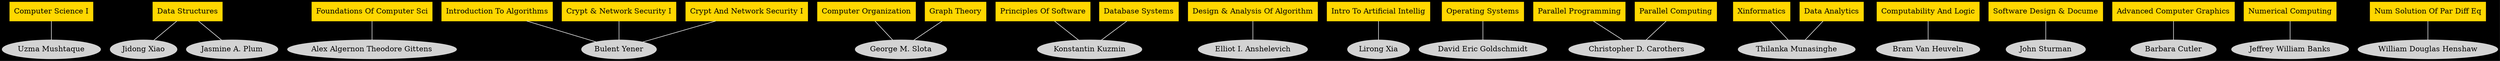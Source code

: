 graph {
	graph [bgcolor=black scale=0.5]
	"Computer Science I" [color=gold shape=box style=filled]
	"Uzma Mushtaque" [color=lightgrey shape=ellipse style=filled]
	"Data Structures" [color=gold shape=box style=filled]
	"Jidong Xiao" [color=lightgrey shape=ellipse style=filled]
	"Jasmine A. Plum" [color=lightgrey shape=ellipse style=filled]
	"Foundations Of Computer Sci" [color=gold shape=box style=filled]
	"Alex Algernon Theodore Gittens" [color=lightgrey shape=ellipse style=filled]
	"Introduction To Algorithms" [color=gold shape=box style=filled]
	"Bulent Yener" [color=lightgrey shape=ellipse style=filled]
	"Computer Organization" [color=gold shape=box style=filled]
	"George M. Slota" [color=lightgrey shape=ellipse style=filled]
	"Principles Of Software" [color=gold shape=box style=filled]
	"Konstantin Kuzmin" [color=lightgrey shape=ellipse style=filled]
	"Design & Analysis Of Algorithm" [color=gold shape=box style=filled]
	"Elliot I. Anshelevich" [color=lightgrey shape=ellipse style=filled]
	"Intro To Artificial Intellig" [color=gold shape=box style=filled]
	"Lirong Xia" [color=lightgrey shape=ellipse style=filled]
	"Operating Systems" [color=gold shape=box style=filled]
	"David Eric Goldschmidt" [color=lightgrey shape=ellipse style=filled]
	"Crypt & Network Security I" [color=gold shape=box style=filled]
	"Bulent Yener" [color=lightgrey shape=ellipse style=filled]
	"Graph Theory" [color=gold shape=box style=filled]
	"George M. Slota" [color=lightgrey shape=ellipse style=filled]
	"Parallel Programming" [color=gold shape=box style=filled]
	"Christopher D. Carothers" [color=lightgrey shape=ellipse style=filled]
	"Database Systems" [color=gold shape=box style=filled]
	"Konstantin Kuzmin" [color=lightgrey shape=ellipse style=filled]
	Xinformatics [color=gold shape=box style=filled]
	"Thilanka Munasinghe" [color=lightgrey shape=ellipse style=filled]
	"Computability And Logic" [color=gold shape=box style=filled]
	"Bram Van Heuveln" [color=lightgrey shape=ellipse style=filled]
	"Software Design & Docume" [color=gold shape=box style=filled]
	"John Sturman" [color=lightgrey shape=ellipse style=filled]
	"Advanced Computer Graphics" [color=gold shape=box style=filled]
	"Barbara Cutler" [color=lightgrey shape=ellipse style=filled]
	"Data Analytics" [color=gold shape=box style=filled]
	"Thilanka Munasinghe" [color=lightgrey shape=ellipse style=filled]
	"Numerical Computing" [color=gold shape=box style=filled]
	"Jeffrey William Banks" [color=lightgrey shape=ellipse style=filled]
	"Crypt And Network Security I" [color=gold shape=box style=filled]
	"Bulent Yener" [color=lightgrey shape=ellipse style=filled]
	"Parallel Computing" [color=gold shape=box style=filled]
	"Christopher D. Carothers" [color=lightgrey shape=ellipse style=filled]
	"Num Solution Of Par Diff Eq" [color=gold shape=box style=filled]
	"William Douglas Henshaw" [color=lightgrey shape=ellipse style=filled]
	"Computer Science I" -- "Uzma Mushtaque" [color=white]
	"Data Structures" -- "Jidong Xiao" [color=white]
	"Data Structures" -- "Jasmine A. Plum" [color=white]
	"Foundations Of Computer Sci" -- "Alex Algernon Theodore Gittens" [color=white]
	"Introduction To Algorithms" -- "Bulent Yener" [color=white]
	"Computer Organization" -- "George M. Slota" [color=white]
	"Principles Of Software" -- "Konstantin Kuzmin" [color=white]
	"Design & Analysis Of Algorithm" -- "Elliot I. Anshelevich" [color=white]
	"Intro To Artificial Intellig" -- "Lirong Xia" [color=white]
	"Operating Systems" -- "David Eric Goldschmidt" [color=white]
	"Crypt & Network Security I" -- "Bulent Yener" [color=white]
	"Graph Theory" -- "George M. Slota" [color=white]
	"Parallel Programming" -- "Christopher D. Carothers" [color=white]
	"Database Systems" -- "Konstantin Kuzmin" [color=white]
	Xinformatics -- "Thilanka Munasinghe" [color=white]
	"Computability And Logic" -- "Bram Van Heuveln" [color=white]
	"Software Design & Docume" -- "John Sturman" [color=white]
	"Advanced Computer Graphics" -- "Barbara Cutler" [color=white]
	"Data Analytics" -- "Thilanka Munasinghe" [color=white]
	"Numerical Computing" -- "Jeffrey William Banks" [color=white]
	"Crypt And Network Security I" -- "Bulent Yener" [color=white]
	"Parallel Computing" -- "Christopher D. Carothers" [color=white]
	"Num Solution Of Par Diff Eq" -- "William Douglas Henshaw" [color=white]
}
